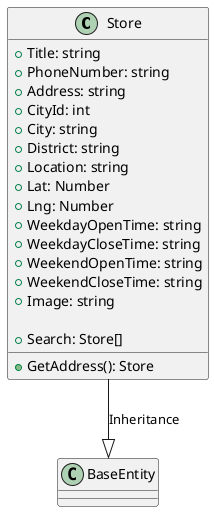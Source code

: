 @startuml Store Class Diagram

class Store {
    + Title: string
    + PhoneNumber: string
    + Address: string
    + CityId: int
    + City: string
    + District: string
    + Location: string
    + Lat: Number
    + Lng: Number
    + WeekdayOpenTime: string
    + WeekdayCloseTime: string
    + WeekendOpenTime: string
    + WeekendCloseTime: string
    + Image: string

    + GetAddress(): Store
    + Search: Store[]
}

Store --|> BaseEntity: Inheritance

@enduml
